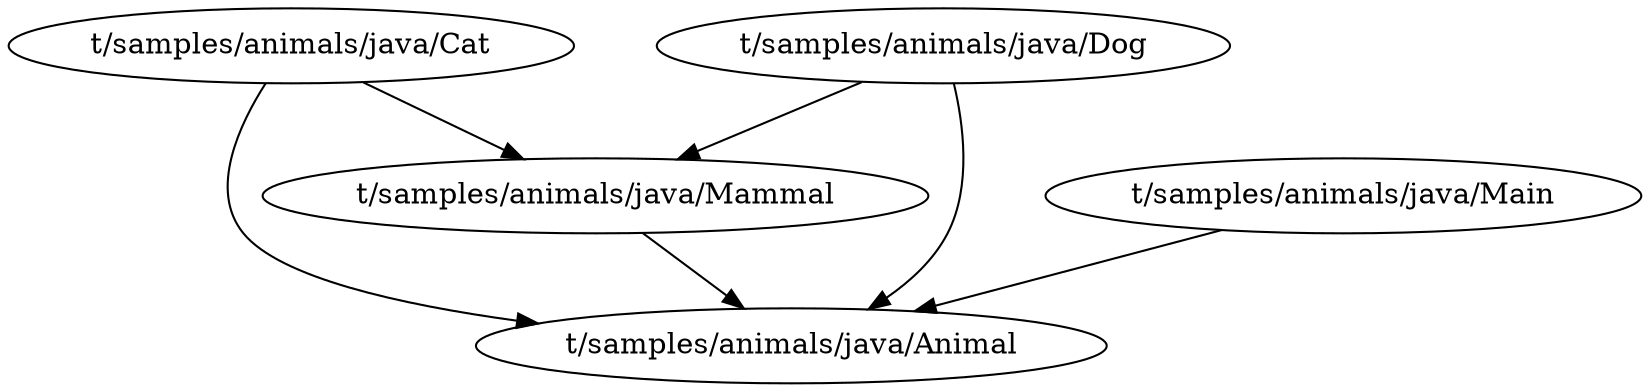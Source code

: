 digraph filegraph
{

  /* list of nodes */
  "t/samples/animals/java/Animal";
  "t/samples/animals/java/Cat";
  "t/samples/animals/java/Dog";
  "t/samples/animals/java/Main";
  "t/samples/animals/java/Mammal";

  /* list of edges */
  "t/samples/animals/java/Cat" -> "t/samples/animals/java/Animal";
  "t/samples/animals/java/Cat" -> "t/samples/animals/java/Mammal";
  "t/samples/animals/java/Dog" -> "t/samples/animals/java/Animal";
  "t/samples/animals/java/Dog" -> "t/samples/animals/java/Mammal";
  "t/samples/animals/java/Main" -> "t/samples/animals/java/Animal";
  "t/samples/animals/java/Mammal" -> "t/samples/animals/java/Animal";
}
